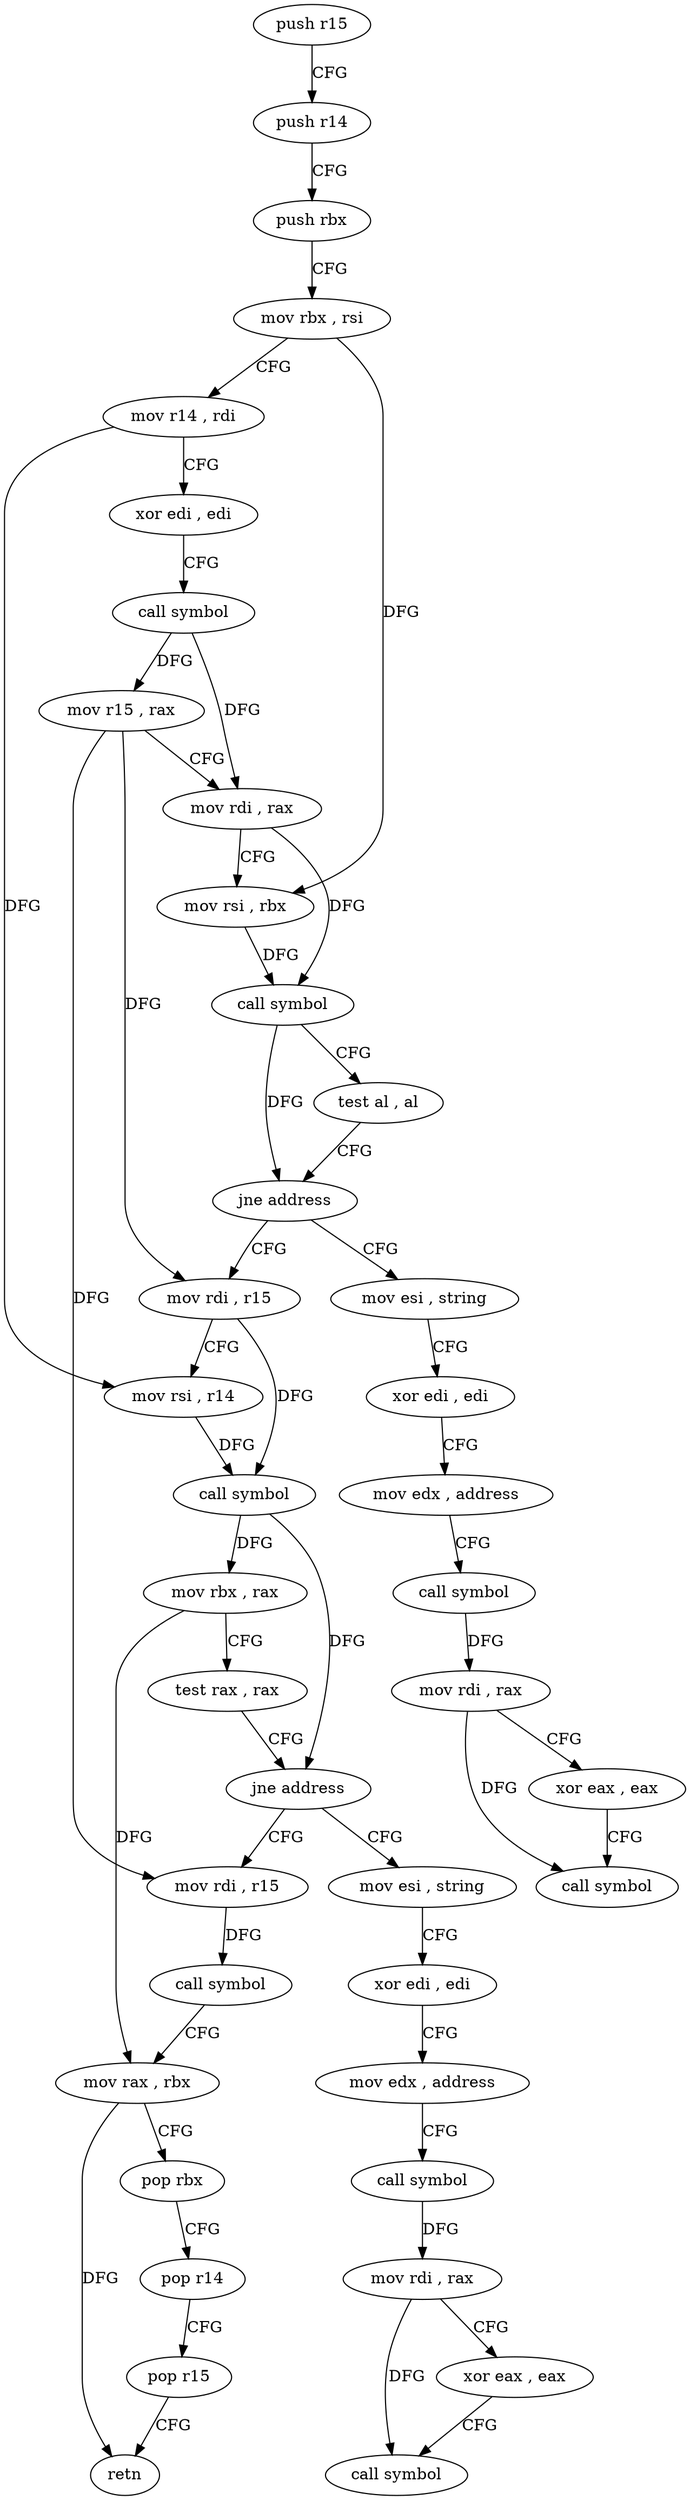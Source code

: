 digraph "func" {
"4216000" [label = "push r15" ]
"4216002" [label = "push r14" ]
"4216004" [label = "push rbx" ]
"4216005" [label = "mov rbx , rsi" ]
"4216008" [label = "mov r14 , rdi" ]
"4216011" [label = "xor edi , edi" ]
"4216013" [label = "call symbol" ]
"4216018" [label = "mov r15 , rax" ]
"4216021" [label = "mov rdi , rax" ]
"4216024" [label = "mov rsi , rbx" ]
"4216027" [label = "call symbol" ]
"4216032" [label = "test al , al" ]
"4216034" [label = "jne address" ]
"4216063" [label = "mov rdi , r15" ]
"4216036" [label = "mov esi , string" ]
"4216066" [label = "mov rsi , r14" ]
"4216069" [label = "call symbol" ]
"4216074" [label = "mov rbx , rax" ]
"4216077" [label = "test rax , rax" ]
"4216080" [label = "jne address" ]
"4216109" [label = "mov rdi , r15" ]
"4216082" [label = "mov esi , string" ]
"4216041" [label = "xor edi , edi" ]
"4216043" [label = "mov edx , address" ]
"4216048" [label = "call symbol" ]
"4216053" [label = "mov rdi , rax" ]
"4216056" [label = "xor eax , eax" ]
"4216058" [label = "call symbol" ]
"4216112" [label = "call symbol" ]
"4216117" [label = "mov rax , rbx" ]
"4216120" [label = "pop rbx" ]
"4216121" [label = "pop r14" ]
"4216123" [label = "pop r15" ]
"4216125" [label = "retn" ]
"4216087" [label = "xor edi , edi" ]
"4216089" [label = "mov edx , address" ]
"4216094" [label = "call symbol" ]
"4216099" [label = "mov rdi , rax" ]
"4216102" [label = "xor eax , eax" ]
"4216104" [label = "call symbol" ]
"4216000" -> "4216002" [ label = "CFG" ]
"4216002" -> "4216004" [ label = "CFG" ]
"4216004" -> "4216005" [ label = "CFG" ]
"4216005" -> "4216008" [ label = "CFG" ]
"4216005" -> "4216024" [ label = "DFG" ]
"4216008" -> "4216011" [ label = "CFG" ]
"4216008" -> "4216066" [ label = "DFG" ]
"4216011" -> "4216013" [ label = "CFG" ]
"4216013" -> "4216018" [ label = "DFG" ]
"4216013" -> "4216021" [ label = "DFG" ]
"4216018" -> "4216021" [ label = "CFG" ]
"4216018" -> "4216063" [ label = "DFG" ]
"4216018" -> "4216109" [ label = "DFG" ]
"4216021" -> "4216024" [ label = "CFG" ]
"4216021" -> "4216027" [ label = "DFG" ]
"4216024" -> "4216027" [ label = "DFG" ]
"4216027" -> "4216032" [ label = "CFG" ]
"4216027" -> "4216034" [ label = "DFG" ]
"4216032" -> "4216034" [ label = "CFG" ]
"4216034" -> "4216063" [ label = "CFG" ]
"4216034" -> "4216036" [ label = "CFG" ]
"4216063" -> "4216066" [ label = "CFG" ]
"4216063" -> "4216069" [ label = "DFG" ]
"4216036" -> "4216041" [ label = "CFG" ]
"4216066" -> "4216069" [ label = "DFG" ]
"4216069" -> "4216074" [ label = "DFG" ]
"4216069" -> "4216080" [ label = "DFG" ]
"4216074" -> "4216077" [ label = "CFG" ]
"4216074" -> "4216117" [ label = "DFG" ]
"4216077" -> "4216080" [ label = "CFG" ]
"4216080" -> "4216109" [ label = "CFG" ]
"4216080" -> "4216082" [ label = "CFG" ]
"4216109" -> "4216112" [ label = "DFG" ]
"4216082" -> "4216087" [ label = "CFG" ]
"4216041" -> "4216043" [ label = "CFG" ]
"4216043" -> "4216048" [ label = "CFG" ]
"4216048" -> "4216053" [ label = "DFG" ]
"4216053" -> "4216056" [ label = "CFG" ]
"4216053" -> "4216058" [ label = "DFG" ]
"4216056" -> "4216058" [ label = "CFG" ]
"4216112" -> "4216117" [ label = "CFG" ]
"4216117" -> "4216120" [ label = "CFG" ]
"4216117" -> "4216125" [ label = "DFG" ]
"4216120" -> "4216121" [ label = "CFG" ]
"4216121" -> "4216123" [ label = "CFG" ]
"4216123" -> "4216125" [ label = "CFG" ]
"4216087" -> "4216089" [ label = "CFG" ]
"4216089" -> "4216094" [ label = "CFG" ]
"4216094" -> "4216099" [ label = "DFG" ]
"4216099" -> "4216102" [ label = "CFG" ]
"4216099" -> "4216104" [ label = "DFG" ]
"4216102" -> "4216104" [ label = "CFG" ]
}
